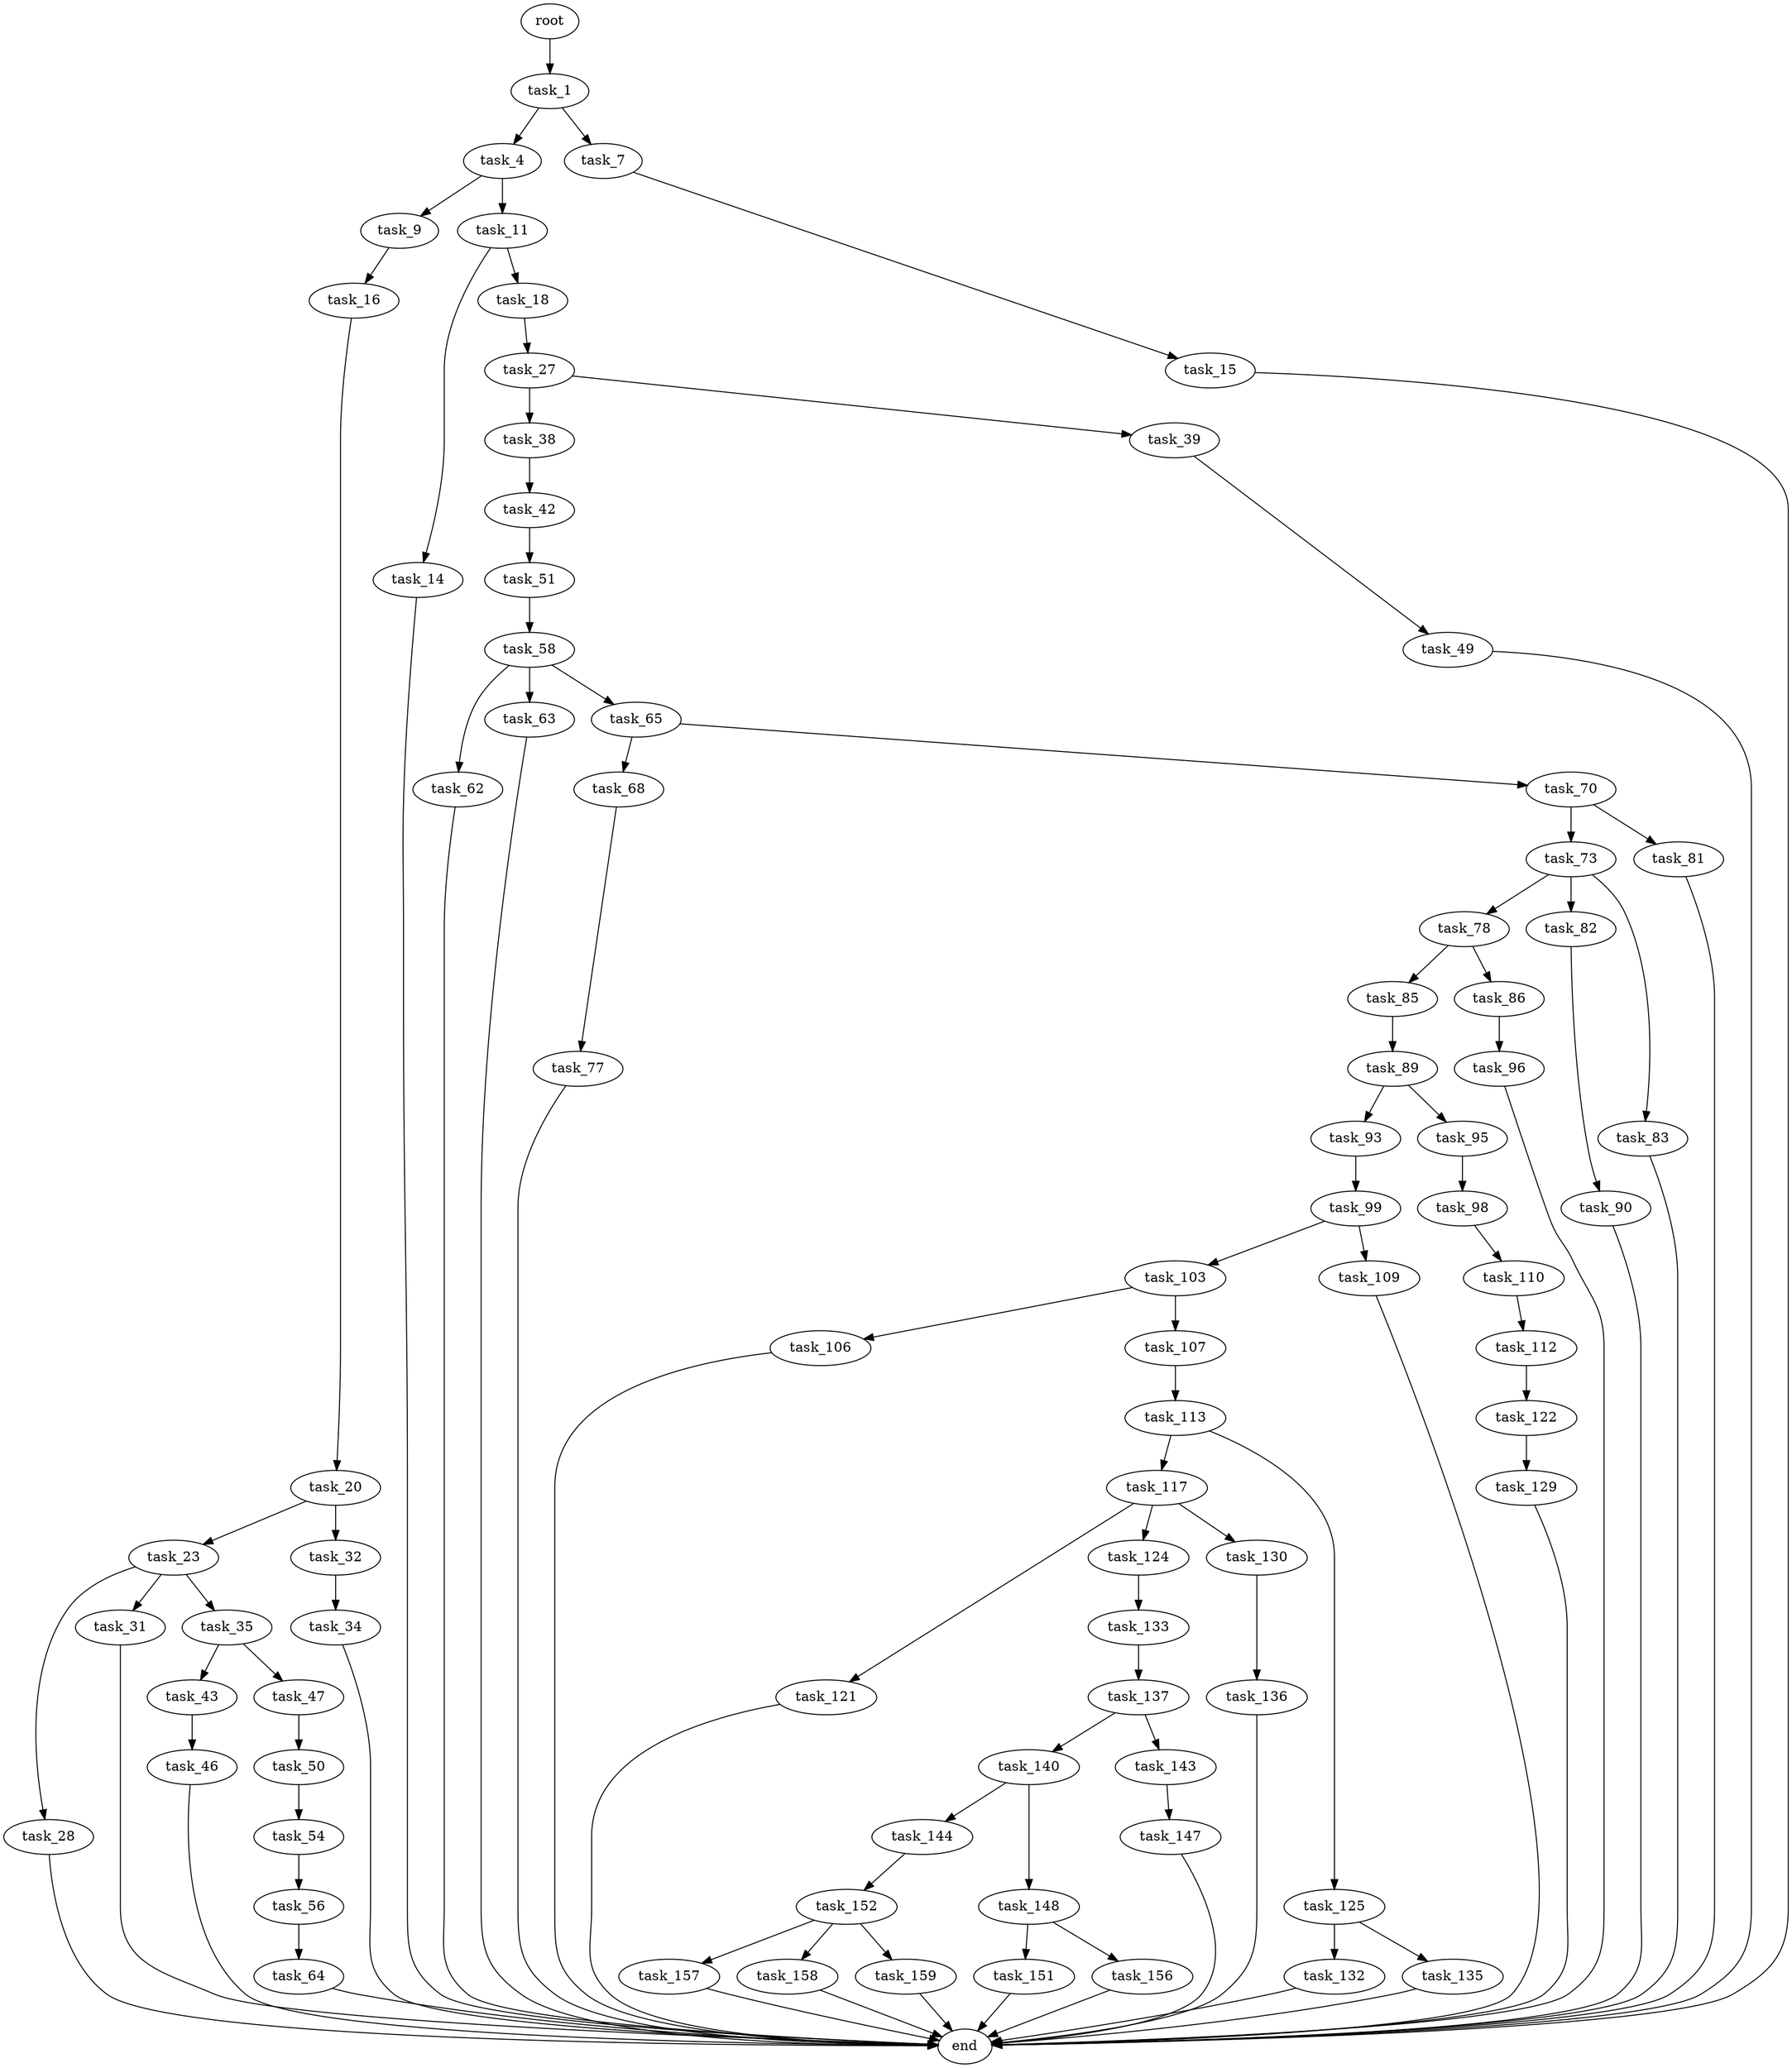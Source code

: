 digraph G {
  root [size="0.000000"];
  task_1 [size="830998984877.000000"];
  task_4 [size="1073741824000.000000"];
  task_7 [size="30034729143.000000"];
  task_9 [size="68719476736.000000"];
  task_11 [size="263534402252.000000"];
  task_15 [size="8589934592.000000"];
  task_16 [size="68719476736.000000"];
  task_14 [size="8166481030.000000"];
  task_18 [size="17412089845.000000"];
  end [size="0.000000"];
  task_20 [size="1073741824000.000000"];
  task_27 [size="76791228300.000000"];
  task_23 [size="8589934592.000000"];
  task_32 [size="372184394504.000000"];
  task_28 [size="68719476736.000000"];
  task_31 [size="23485164620.000000"];
  task_35 [size="104300167884.000000"];
  task_38 [size="152683597525.000000"];
  task_39 [size="13638551214.000000"];
  task_34 [size="231928233984.000000"];
  task_43 [size="775964385.000000"];
  task_47 [size="20994534990.000000"];
  task_42 [size="782757789696.000000"];
  task_49 [size="68719476736.000000"];
  task_51 [size="1073741824000.000000"];
  task_46 [size="429237861520.000000"];
  task_50 [size="782757789696.000000"];
  task_54 [size="4060037935.000000"];
  task_58 [size="28622166668.000000"];
  task_56 [size="612719825.000000"];
  task_64 [size="36549819716.000000"];
  task_62 [size="4442483190.000000"];
  task_63 [size="7447433880.000000"];
  task_65 [size="532813912242.000000"];
  task_68 [size="8589934592.000000"];
  task_70 [size="8589934592.000000"];
  task_77 [size="20348136023.000000"];
  task_73 [size="48808781109.000000"];
  task_81 [size="134217728000.000000"];
  task_78 [size="231928233984.000000"];
  task_82 [size="1124909317452.000000"];
  task_83 [size="68719476736.000000"];
  task_85 [size="134217728000.000000"];
  task_86 [size="235276756155.000000"];
  task_90 [size="6381690673.000000"];
  task_89 [size="134217728000.000000"];
  task_96 [size="19241221231.000000"];
  task_93 [size="1791415182.000000"];
  task_95 [size="2207408022.000000"];
  task_99 [size="714957587448.000000"];
  task_98 [size="33936329903.000000"];
  task_110 [size="1073741824000.000000"];
  task_103 [size="8954497365.000000"];
  task_109 [size="549755813888.000000"];
  task_106 [size="549755813888.000000"];
  task_107 [size="244644584007.000000"];
  task_113 [size="11372168140.000000"];
  task_112 [size="1981233672.000000"];
  task_122 [size="1073741824000.000000"];
  task_117 [size="4697269708.000000"];
  task_125 [size="1073741824000.000000"];
  task_121 [size="134217728000.000000"];
  task_124 [size="16112459902.000000"];
  task_130 [size="16259265597.000000"];
  task_129 [size="78063361695.000000"];
  task_133 [size="127616812539.000000"];
  task_132 [size="125719805676.000000"];
  task_135 [size="13060205553.000000"];
  task_136 [size="782757789696.000000"];
  task_137 [size="134217728000.000000"];
  task_140 [size="134217728000.000000"];
  task_143 [size="27497942632.000000"];
  task_144 [size="21841368449.000000"];
  task_148 [size="2686571104.000000"];
  task_147 [size="216164155690.000000"];
  task_152 [size="68719476736.000000"];
  task_151 [size="513589502169.000000"];
  task_156 [size="28991029248.000000"];
  task_157 [size="280121765556.000000"];
  task_158 [size="1120267114882.000000"];
  task_159 [size="4319218388.000000"];

  root -> task_1 [size="1.000000"];
  task_1 -> task_4 [size="679477248.000000"];
  task_1 -> task_7 [size="679477248.000000"];
  task_4 -> task_9 [size="838860800.000000"];
  task_4 -> task_11 [size="838860800.000000"];
  task_7 -> task_15 [size="679477248.000000"];
  task_9 -> task_16 [size="134217728.000000"];
  task_11 -> task_14 [size="301989888.000000"];
  task_11 -> task_18 [size="301989888.000000"];
  task_15 -> end [size="1.000000"];
  task_16 -> task_20 [size="134217728.000000"];
  task_14 -> end [size="1.000000"];
  task_18 -> task_27 [size="679477248.000000"];
  task_20 -> task_23 [size="838860800.000000"];
  task_20 -> task_32 [size="838860800.000000"];
  task_27 -> task_38 [size="134217728.000000"];
  task_27 -> task_39 [size="134217728.000000"];
  task_23 -> task_28 [size="33554432.000000"];
  task_23 -> task_31 [size="33554432.000000"];
  task_23 -> task_35 [size="33554432.000000"];
  task_32 -> task_34 [size="536870912.000000"];
  task_28 -> end [size="1.000000"];
  task_31 -> end [size="1.000000"];
  task_35 -> task_43 [size="134217728.000000"];
  task_35 -> task_47 [size="134217728.000000"];
  task_38 -> task_42 [size="301989888.000000"];
  task_39 -> task_49 [size="301989888.000000"];
  task_34 -> end [size="1.000000"];
  task_43 -> task_46 [size="33554432.000000"];
  task_47 -> task_50 [size="679477248.000000"];
  task_42 -> task_51 [size="679477248.000000"];
  task_49 -> end [size="1.000000"];
  task_51 -> task_58 [size="838860800.000000"];
  task_46 -> end [size="1.000000"];
  task_50 -> task_54 [size="679477248.000000"];
  task_54 -> task_56 [size="411041792.000000"];
  task_58 -> task_62 [size="536870912.000000"];
  task_58 -> task_63 [size="536870912.000000"];
  task_58 -> task_65 [size="536870912.000000"];
  task_56 -> task_64 [size="75497472.000000"];
  task_64 -> end [size="1.000000"];
  task_62 -> end [size="1.000000"];
  task_63 -> end [size="1.000000"];
  task_65 -> task_68 [size="411041792.000000"];
  task_65 -> task_70 [size="411041792.000000"];
  task_68 -> task_77 [size="33554432.000000"];
  task_70 -> task_73 [size="33554432.000000"];
  task_70 -> task_81 [size="33554432.000000"];
  task_77 -> end [size="1.000000"];
  task_73 -> task_78 [size="75497472.000000"];
  task_73 -> task_82 [size="75497472.000000"];
  task_73 -> task_83 [size="75497472.000000"];
  task_81 -> end [size="1.000000"];
  task_78 -> task_85 [size="301989888.000000"];
  task_78 -> task_86 [size="301989888.000000"];
  task_82 -> task_90 [size="679477248.000000"];
  task_83 -> end [size="1.000000"];
  task_85 -> task_89 [size="209715200.000000"];
  task_86 -> task_96 [size="209715200.000000"];
  task_90 -> end [size="1.000000"];
  task_89 -> task_93 [size="209715200.000000"];
  task_89 -> task_95 [size="209715200.000000"];
  task_96 -> end [size="1.000000"];
  task_93 -> task_99 [size="33554432.000000"];
  task_95 -> task_98 [size="134217728.000000"];
  task_99 -> task_103 [size="536870912.000000"];
  task_99 -> task_109 [size="536870912.000000"];
  task_98 -> task_110 [size="838860800.000000"];
  task_110 -> task_112 [size="838860800.000000"];
  task_103 -> task_106 [size="33554432.000000"];
  task_103 -> task_107 [size="33554432.000000"];
  task_109 -> end [size="1.000000"];
  task_106 -> end [size="1.000000"];
  task_107 -> task_113 [size="209715200.000000"];
  task_113 -> task_117 [size="536870912.000000"];
  task_113 -> task_125 [size="536870912.000000"];
  task_112 -> task_122 [size="33554432.000000"];
  task_122 -> task_129 [size="838860800.000000"];
  task_117 -> task_121 [size="134217728.000000"];
  task_117 -> task_124 [size="134217728.000000"];
  task_117 -> task_130 [size="134217728.000000"];
  task_125 -> task_132 [size="838860800.000000"];
  task_125 -> task_135 [size="838860800.000000"];
  task_121 -> end [size="1.000000"];
  task_124 -> task_133 [size="301989888.000000"];
  task_130 -> task_136 [size="411041792.000000"];
  task_129 -> end [size="1.000000"];
  task_133 -> task_137 [size="301989888.000000"];
  task_132 -> end [size="1.000000"];
  task_135 -> end [size="1.000000"];
  task_136 -> end [size="1.000000"];
  task_137 -> task_140 [size="209715200.000000"];
  task_137 -> task_143 [size="209715200.000000"];
  task_140 -> task_144 [size="209715200.000000"];
  task_140 -> task_148 [size="209715200.000000"];
  task_143 -> task_147 [size="33554432.000000"];
  task_144 -> task_152 [size="679477248.000000"];
  task_148 -> task_151 [size="301989888.000000"];
  task_148 -> task_156 [size="301989888.000000"];
  task_147 -> end [size="1.000000"];
  task_152 -> task_157 [size="134217728.000000"];
  task_152 -> task_158 [size="134217728.000000"];
  task_152 -> task_159 [size="134217728.000000"];
  task_151 -> end [size="1.000000"];
  task_156 -> end [size="1.000000"];
  task_157 -> end [size="1.000000"];
  task_158 -> end [size="1.000000"];
  task_159 -> end [size="1.000000"];
}
